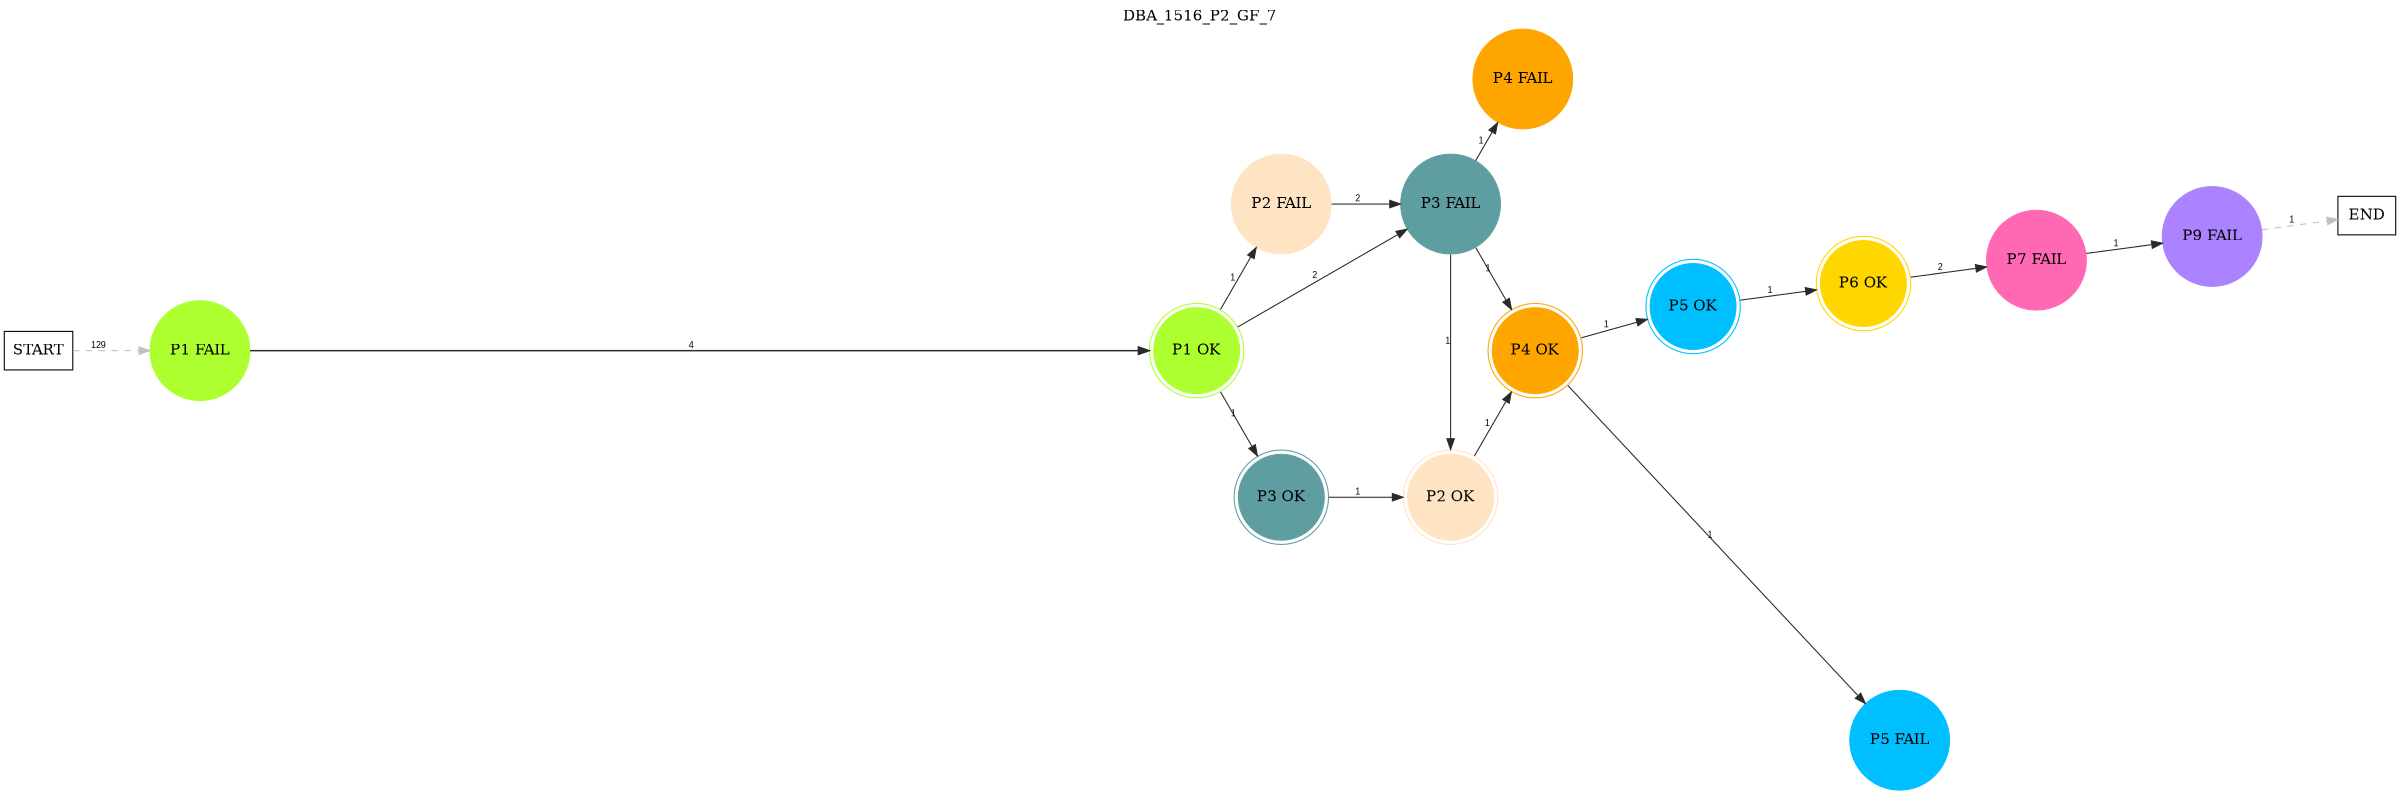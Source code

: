 digraph DBA_1516_P2_GF_7 {
	labelloc="t";
	label=DBA_1516_P2_GF_7;
	dpi = 150
	size="16,11!";
	margin = 0;
layout=circo;
"START" [shape=box, fillcolor=white, style=filled, color=black]
"P1 FAIL" [shape=circle, color=greenyellow, style=filled]
"P1 OK" [shape=circle, color=greenyellow, peripheries=2, style=filled]
"P2 FAIL" [shape=circle, color=bisque, style=filled]
"P3 FAIL" [shape=circle, color=cadetblue, style=filled]
"P4 FAIL" [shape=circle, color=orange, style=filled]
"P2 OK" [shape=circle, color=bisque, peripheries=2, style=filled]
"P4 OK" [shape=circle, color=orange, peripheries=2, style=filled]
"P5 FAIL" [shape=circle, color=deepskyblue, style=filled]
"P3 OK" [shape=circle, color=cadetblue, peripheries=2, style=filled]
"P5 OK" [shape=circle, color=deepskyblue, peripheries=2, style=filled]
"P6 OK" [shape=circle, color=gold, peripheries=2, style=filled]
"P7 FAIL" [shape=circle, color=hotpink, style=filled]
"P9 FAIL" [shape=circle, color=mediumpurple1, style=filled]
"END" [shape=box, fillcolor=white, style=filled, color=black]
"START" -> "P1 FAIL" [ style = dashed color=grey label ="129" labelfloat=false fontname="Arial" fontsize=8]

"P1 FAIL" -> "P1 OK" [ color=grey16 penwidth = "1.38629436111989"label ="4" labelfloat=false fontname="Arial" fontsize=8]

"P1 OK" -> "P2 FAIL" [ color=grey16 penwidth = "1"label ="1" labelfloat=false fontname="Arial" fontsize=8]

"P1 OK" -> "P3 FAIL" [ color=grey16 penwidth = "1"label ="2" labelfloat=false fontname="Arial" fontsize=8]

"P1 OK" -> "P3 OK" [ color=grey16 penwidth = "1"label ="1" labelfloat=false fontname="Arial" fontsize=8]

"P2 FAIL" -> "P3 FAIL" [ color=grey16 penwidth = "1"label ="2" labelfloat=false fontname="Arial" fontsize=8]

"P3 FAIL" -> "P4 FAIL" [ color=grey16 penwidth = "1"label ="1" labelfloat=false fontname="Arial" fontsize=8]

"P3 FAIL" -> "P2 OK" [ color=grey16 penwidth = "1"label ="1" labelfloat=false fontname="Arial" fontsize=8]

"P3 FAIL" -> "P4 OK" [ color=grey16 penwidth = "1"label ="1" labelfloat=false fontname="Arial" fontsize=8]

"P2 OK" -> "P4 OK" [ color=grey16 penwidth = "1"label ="1" labelfloat=false fontname="Arial" fontsize=8]

"P4 OK" -> "P5 FAIL" [ color=grey16 penwidth = "1"label ="1" labelfloat=false fontname="Arial" fontsize=8]

"P4 OK" -> "P5 OK" [ color=grey16 penwidth = "1"label ="1" labelfloat=false fontname="Arial" fontsize=8]

"P3 OK" -> "P2 OK" [ color=grey16 penwidth = "1"label ="1" labelfloat=false fontname="Arial" fontsize=8]

"P5 OK" -> "P6 OK" [ color=grey16 penwidth = "1"label ="1" labelfloat=false fontname="Arial" fontsize=8]

"P6 OK" -> "P7 FAIL" [ color=grey16 penwidth = "1"label ="2" labelfloat=false fontname="Arial" fontsize=8]

"P7 FAIL" -> "P9 FAIL" [ color=grey16 penwidth = "1"label ="1" labelfloat=false fontname="Arial" fontsize=8]

"P9 FAIL" -> "END" [ style = dashed color=grey label ="1" labelfloat=false fontname="Arial" fontsize=8]

}
